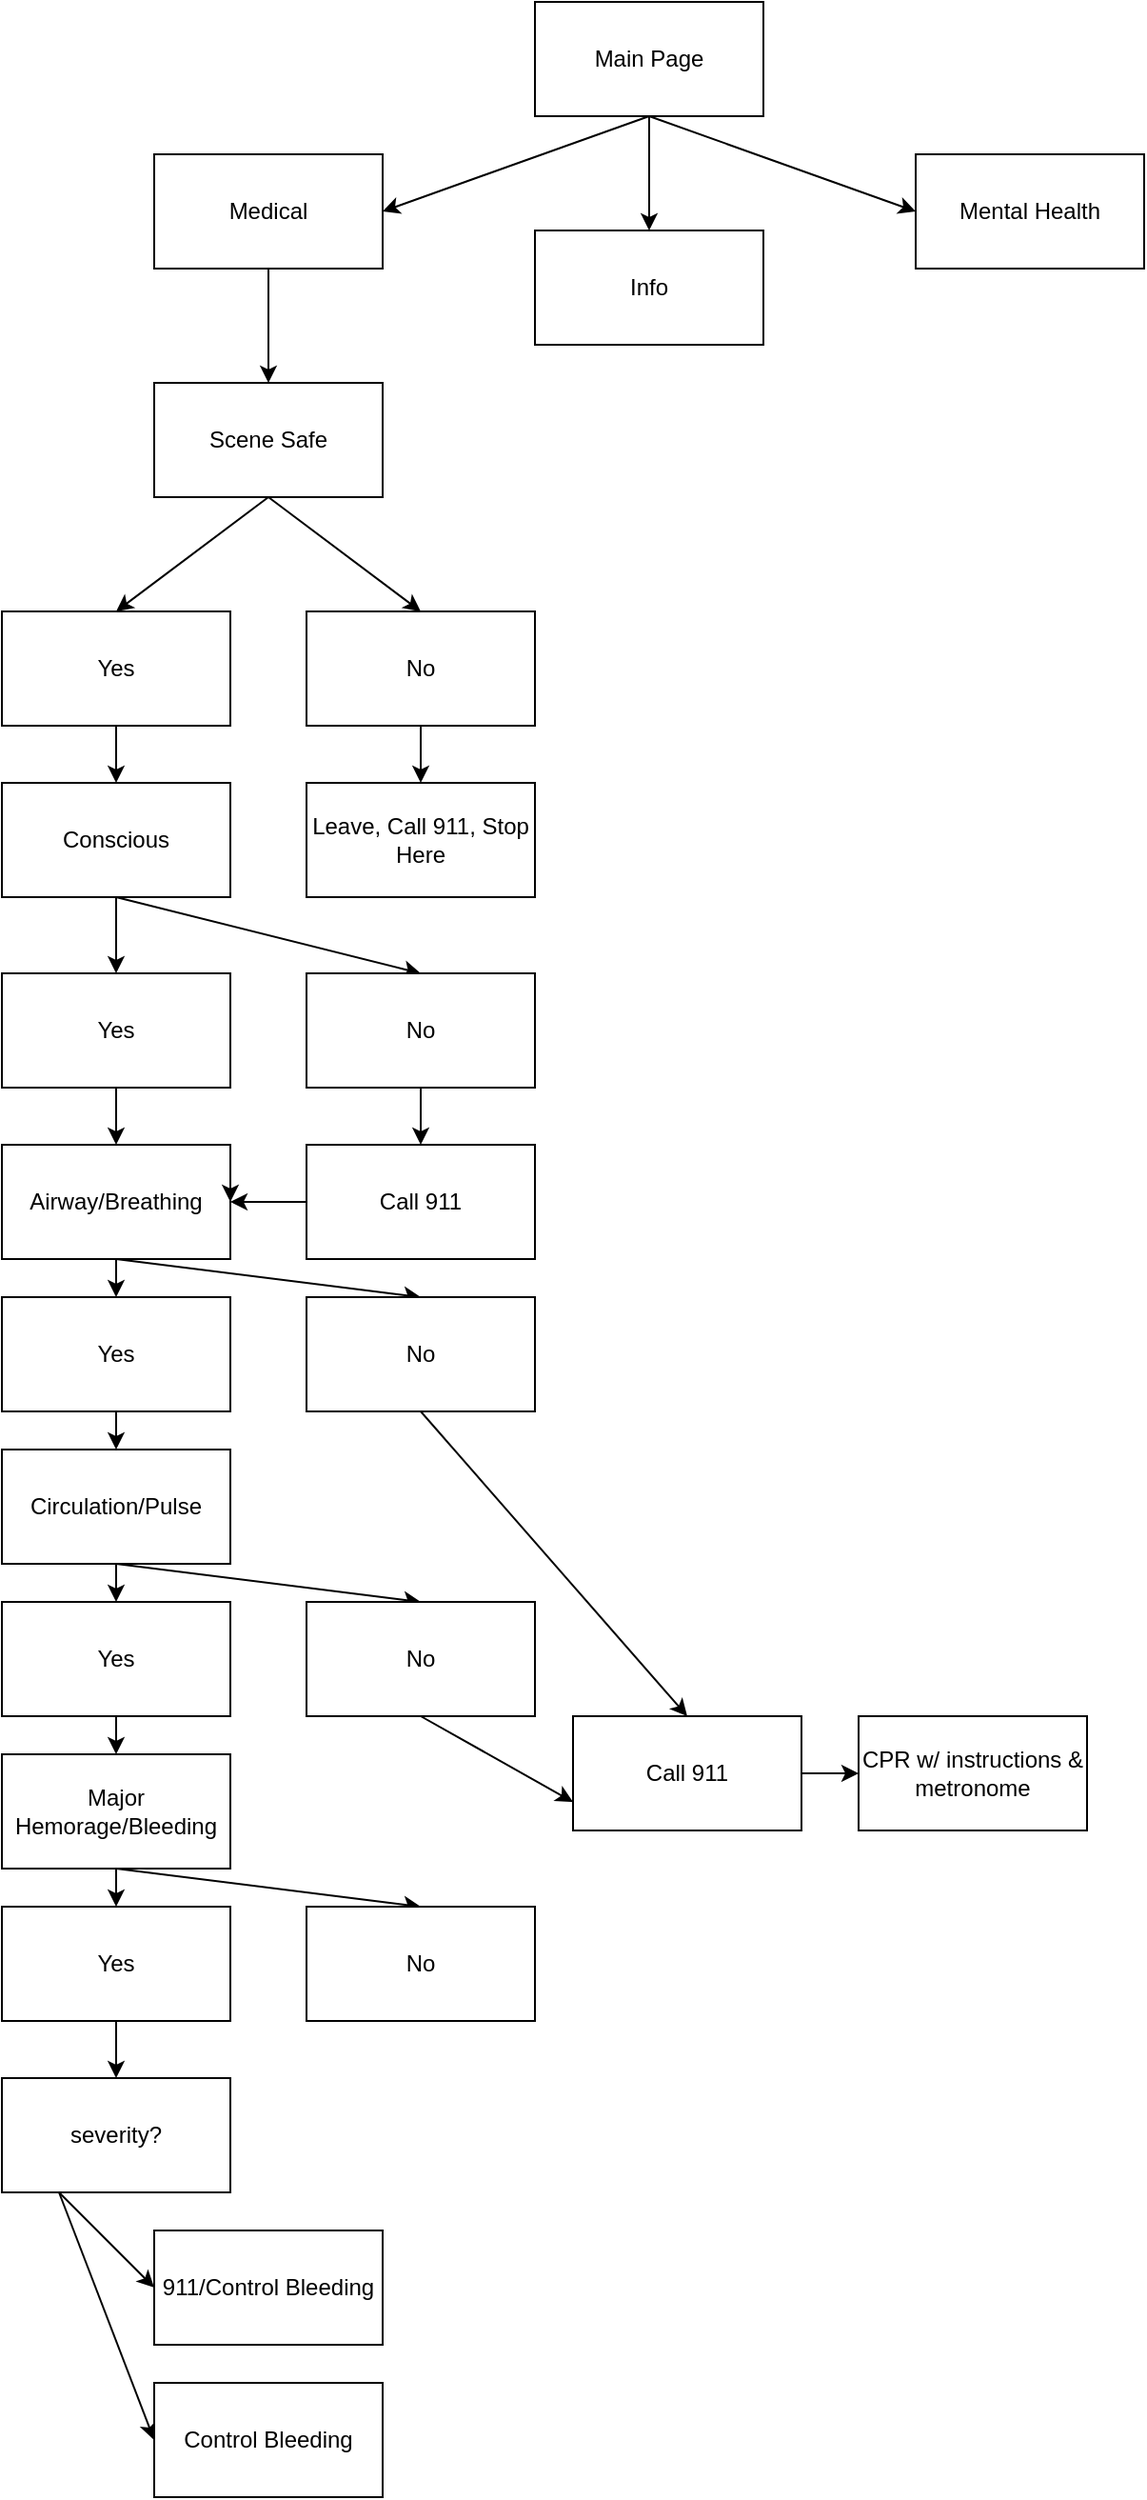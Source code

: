 <mxfile version="14.4.4" type="github">
  <diagram id="Jmt0tOEUqf-Zn0J5SS5X" name="Page-1">
    <mxGraphModel dx="862" dy="482" grid="1" gridSize="10" guides="1" tooltips="1" connect="1" arrows="1" fold="1" page="1" pageScale="1" pageWidth="850" pageHeight="1100" math="0" shadow="0">
      <root>
        <mxCell id="0" />
        <mxCell id="1" parent="0" />
        <mxCell id="mOSQkUv-fbBOUkvzw68a-9" style="edgeStyle=none;rounded=0;orthogonalLoop=1;jettySize=auto;html=1;exitX=0.5;exitY=1;exitDx=0;exitDy=0;entryX=0;entryY=0.5;entryDx=0;entryDy=0;" edge="1" parent="1" source="mOSQkUv-fbBOUkvzw68a-1" target="mOSQkUv-fbBOUkvzw68a-4">
          <mxGeometry relative="1" as="geometry" />
        </mxCell>
        <mxCell id="mOSQkUv-fbBOUkvzw68a-1" value="Main Page" style="rounded=0;whiteSpace=wrap;html=1;" vertex="1" parent="1">
          <mxGeometry x="360" y="40" width="120" height="60" as="geometry" />
        </mxCell>
        <mxCell id="mOSQkUv-fbBOUkvzw68a-12" style="edgeStyle=none;rounded=0;orthogonalLoop=1;jettySize=auto;html=1;exitX=0.5;exitY=1;exitDx=0;exitDy=0;entryX=0.5;entryY=0;entryDx=0;entryDy=0;" edge="1" parent="1" source="mOSQkUv-fbBOUkvzw68a-2" target="mOSQkUv-fbBOUkvzw68a-10">
          <mxGeometry relative="1" as="geometry" />
        </mxCell>
        <mxCell id="mOSQkUv-fbBOUkvzw68a-2" value="Medical" style="rounded=0;whiteSpace=wrap;html=1;" vertex="1" parent="1">
          <mxGeometry x="160" y="120" width="120" height="60" as="geometry" />
        </mxCell>
        <mxCell id="mOSQkUv-fbBOUkvzw68a-3" value="Info" style="rounded=0;whiteSpace=wrap;html=1;" vertex="1" parent="1">
          <mxGeometry x="360" y="160" width="120" height="60" as="geometry" />
        </mxCell>
        <mxCell id="mOSQkUv-fbBOUkvzw68a-4" value="Mental Health" style="rounded=0;whiteSpace=wrap;html=1;" vertex="1" parent="1">
          <mxGeometry x="560" y="120" width="120" height="60" as="geometry" />
        </mxCell>
        <mxCell id="mOSQkUv-fbBOUkvzw68a-5" value="" style="endArrow=classic;html=1;exitX=0.5;exitY=1;exitDx=0;exitDy=0;entryX=1;entryY=0.5;entryDx=0;entryDy=0;" edge="1" parent="1" source="mOSQkUv-fbBOUkvzw68a-1" target="mOSQkUv-fbBOUkvzw68a-2">
          <mxGeometry width="50" height="50" relative="1" as="geometry">
            <mxPoint x="400" y="300" as="sourcePoint" />
            <mxPoint x="450" y="250" as="targetPoint" />
          </mxGeometry>
        </mxCell>
        <mxCell id="mOSQkUv-fbBOUkvzw68a-6" value="" style="endArrow=classic;html=1;entryX=0.5;entryY=0;entryDx=0;entryDy=0;" edge="1" parent="1" target="mOSQkUv-fbBOUkvzw68a-3">
          <mxGeometry width="50" height="50" relative="1" as="geometry">
            <mxPoint x="420" y="100" as="sourcePoint" />
            <mxPoint x="450" y="250" as="targetPoint" />
          </mxGeometry>
        </mxCell>
        <mxCell id="mOSQkUv-fbBOUkvzw68a-18" style="edgeStyle=none;rounded=0;orthogonalLoop=1;jettySize=auto;html=1;exitX=0.5;exitY=1;exitDx=0;exitDy=0;entryX=0.5;entryY=0;entryDx=0;entryDy=0;" edge="1" parent="1" source="mOSQkUv-fbBOUkvzw68a-10" target="mOSQkUv-fbBOUkvzw68a-14">
          <mxGeometry relative="1" as="geometry" />
        </mxCell>
        <mxCell id="mOSQkUv-fbBOUkvzw68a-19" style="edgeStyle=none;rounded=0;orthogonalLoop=1;jettySize=auto;html=1;exitX=0.5;exitY=1;exitDx=0;exitDy=0;entryX=0.5;entryY=0;entryDx=0;entryDy=0;" edge="1" parent="1" source="mOSQkUv-fbBOUkvzw68a-10" target="mOSQkUv-fbBOUkvzw68a-13">
          <mxGeometry relative="1" as="geometry" />
        </mxCell>
        <mxCell id="mOSQkUv-fbBOUkvzw68a-10" value="Scene Safe" style="rounded=0;whiteSpace=wrap;html=1;" vertex="1" parent="1">
          <mxGeometry x="160" y="240" width="120" height="60" as="geometry" />
        </mxCell>
        <mxCell id="mOSQkUv-fbBOUkvzw68a-21" style="edgeStyle=none;rounded=0;orthogonalLoop=1;jettySize=auto;html=1;exitX=0.5;exitY=1;exitDx=0;exitDy=0;entryX=0.5;entryY=0;entryDx=0;entryDy=0;" edge="1" parent="1" source="mOSQkUv-fbBOUkvzw68a-13" target="mOSQkUv-fbBOUkvzw68a-20">
          <mxGeometry relative="1" as="geometry" />
        </mxCell>
        <mxCell id="mOSQkUv-fbBOUkvzw68a-13" value="Yes" style="rounded=0;whiteSpace=wrap;html=1;" vertex="1" parent="1">
          <mxGeometry x="80" y="360" width="120" height="60" as="geometry" />
        </mxCell>
        <mxCell id="mOSQkUv-fbBOUkvzw68a-17" style="edgeStyle=none;rounded=0;orthogonalLoop=1;jettySize=auto;html=1;exitX=0.5;exitY=1;exitDx=0;exitDy=0;" edge="1" parent="1" source="mOSQkUv-fbBOUkvzw68a-14" target="mOSQkUv-fbBOUkvzw68a-15">
          <mxGeometry relative="1" as="geometry" />
        </mxCell>
        <mxCell id="mOSQkUv-fbBOUkvzw68a-14" value="No" style="rounded=0;whiteSpace=wrap;html=1;" vertex="1" parent="1">
          <mxGeometry x="240" y="360" width="120" height="60" as="geometry" />
        </mxCell>
        <mxCell id="mOSQkUv-fbBOUkvzw68a-15" value="Leave, Call 911, Stop Here" style="rounded=0;whiteSpace=wrap;html=1;" vertex="1" parent="1">
          <mxGeometry x="240" y="450" width="120" height="60" as="geometry" />
        </mxCell>
        <mxCell id="mOSQkUv-fbBOUkvzw68a-24" style="edgeStyle=none;rounded=0;orthogonalLoop=1;jettySize=auto;html=1;exitX=0.5;exitY=1;exitDx=0;exitDy=0;entryX=0.5;entryY=0;entryDx=0;entryDy=0;" edge="1" parent="1" source="mOSQkUv-fbBOUkvzw68a-20" target="mOSQkUv-fbBOUkvzw68a-22">
          <mxGeometry relative="1" as="geometry" />
        </mxCell>
        <mxCell id="mOSQkUv-fbBOUkvzw68a-25" style="edgeStyle=none;rounded=0;orthogonalLoop=1;jettySize=auto;html=1;exitX=0.5;exitY=1;exitDx=0;exitDy=0;entryX=0.5;entryY=0;entryDx=0;entryDy=0;" edge="1" parent="1" source="mOSQkUv-fbBOUkvzw68a-20" target="mOSQkUv-fbBOUkvzw68a-23">
          <mxGeometry relative="1" as="geometry" />
        </mxCell>
        <mxCell id="mOSQkUv-fbBOUkvzw68a-20" value="Conscious" style="rounded=0;whiteSpace=wrap;html=1;" vertex="1" parent="1">
          <mxGeometry x="80" y="450" width="120" height="60" as="geometry" />
        </mxCell>
        <mxCell id="mOSQkUv-fbBOUkvzw68a-36" style="edgeStyle=none;rounded=0;orthogonalLoop=1;jettySize=auto;html=1;exitX=0.5;exitY=1;exitDx=0;exitDy=0;" edge="1" parent="1" source="mOSQkUv-fbBOUkvzw68a-22" target="mOSQkUv-fbBOUkvzw68a-27">
          <mxGeometry relative="1" as="geometry" />
        </mxCell>
        <mxCell id="mOSQkUv-fbBOUkvzw68a-22" value="Yes" style="rounded=0;whiteSpace=wrap;html=1;" vertex="1" parent="1">
          <mxGeometry x="80" y="550" width="120" height="60" as="geometry" />
        </mxCell>
        <mxCell id="mOSQkUv-fbBOUkvzw68a-34" style="edgeStyle=none;rounded=0;orthogonalLoop=1;jettySize=auto;html=1;exitX=0.5;exitY=1;exitDx=0;exitDy=0;entryX=0.5;entryY=0;entryDx=0;entryDy=0;" edge="1" parent="1" source="mOSQkUv-fbBOUkvzw68a-23" target="mOSQkUv-fbBOUkvzw68a-26">
          <mxGeometry relative="1" as="geometry" />
        </mxCell>
        <mxCell id="mOSQkUv-fbBOUkvzw68a-23" value="No" style="rounded=0;whiteSpace=wrap;html=1;" vertex="1" parent="1">
          <mxGeometry x="240" y="550" width="120" height="60" as="geometry" />
        </mxCell>
        <mxCell id="mOSQkUv-fbBOUkvzw68a-35" style="edgeStyle=none;rounded=0;orthogonalLoop=1;jettySize=auto;html=1;exitX=0;exitY=0.5;exitDx=0;exitDy=0;entryX=1;entryY=0.5;entryDx=0;entryDy=0;" edge="1" parent="1" source="mOSQkUv-fbBOUkvzw68a-26" target="mOSQkUv-fbBOUkvzw68a-27">
          <mxGeometry relative="1" as="geometry" />
        </mxCell>
        <mxCell id="mOSQkUv-fbBOUkvzw68a-26" value="Call 911" style="rounded=0;whiteSpace=wrap;html=1;" vertex="1" parent="1">
          <mxGeometry x="240" y="640" width="120" height="60" as="geometry" />
        </mxCell>
        <mxCell id="mOSQkUv-fbBOUkvzw68a-41" style="edgeStyle=none;rounded=0;orthogonalLoop=1;jettySize=auto;html=1;exitX=0.5;exitY=1;exitDx=0;exitDy=0;entryX=0.5;entryY=0;entryDx=0;entryDy=0;" edge="1" parent="1" source="mOSQkUv-fbBOUkvzw68a-27" target="mOSQkUv-fbBOUkvzw68a-39">
          <mxGeometry relative="1" as="geometry" />
        </mxCell>
        <mxCell id="mOSQkUv-fbBOUkvzw68a-42" style="edgeStyle=none;rounded=0;orthogonalLoop=1;jettySize=auto;html=1;exitX=0.5;exitY=1;exitDx=0;exitDy=0;entryX=0.5;entryY=0;entryDx=0;entryDy=0;" edge="1" parent="1" source="mOSQkUv-fbBOUkvzw68a-27" target="mOSQkUv-fbBOUkvzw68a-38">
          <mxGeometry relative="1" as="geometry" />
        </mxCell>
        <mxCell id="mOSQkUv-fbBOUkvzw68a-27" value="Airway/Breathing" style="rounded=0;whiteSpace=wrap;html=1;" vertex="1" parent="1">
          <mxGeometry x="80" y="640" width="120" height="60" as="geometry" />
        </mxCell>
        <mxCell id="mOSQkUv-fbBOUkvzw68a-45" style="edgeStyle=none;rounded=0;orthogonalLoop=1;jettySize=auto;html=1;exitX=0.5;exitY=1;exitDx=0;exitDy=0;entryX=0.5;entryY=0;entryDx=0;entryDy=0;" edge="1" parent="1" source="mOSQkUv-fbBOUkvzw68a-28" target="mOSQkUv-fbBOUkvzw68a-43">
          <mxGeometry relative="1" as="geometry" />
        </mxCell>
        <mxCell id="mOSQkUv-fbBOUkvzw68a-46" style="edgeStyle=none;rounded=0;orthogonalLoop=1;jettySize=auto;html=1;exitX=0.5;exitY=1;exitDx=0;exitDy=0;entryX=0.5;entryY=0;entryDx=0;entryDy=0;" edge="1" parent="1" source="mOSQkUv-fbBOUkvzw68a-28" target="mOSQkUv-fbBOUkvzw68a-44">
          <mxGeometry relative="1" as="geometry" />
        </mxCell>
        <mxCell id="mOSQkUv-fbBOUkvzw68a-28" value="Circulation/Pulse" style="rounded=0;whiteSpace=wrap;html=1;" vertex="1" parent="1">
          <mxGeometry x="80" y="800" width="120" height="60" as="geometry" />
        </mxCell>
        <mxCell id="mOSQkUv-fbBOUkvzw68a-56" style="edgeStyle=none;rounded=0;orthogonalLoop=1;jettySize=auto;html=1;exitX=0.5;exitY=1;exitDx=0;exitDy=0;entryX=0.5;entryY=0;entryDx=0;entryDy=0;" edge="1" parent="1" source="mOSQkUv-fbBOUkvzw68a-29" target="mOSQkUv-fbBOUkvzw68a-54">
          <mxGeometry relative="1" as="geometry" />
        </mxCell>
        <mxCell id="mOSQkUv-fbBOUkvzw68a-57" style="edgeStyle=none;rounded=0;orthogonalLoop=1;jettySize=auto;html=1;exitX=0.5;exitY=1;exitDx=0;exitDy=0;entryX=0.5;entryY=0;entryDx=0;entryDy=0;" edge="1" parent="1" source="mOSQkUv-fbBOUkvzw68a-29" target="mOSQkUv-fbBOUkvzw68a-55">
          <mxGeometry relative="1" as="geometry" />
        </mxCell>
        <mxCell id="mOSQkUv-fbBOUkvzw68a-29" value="Major Hemorage/Bleeding" style="rounded=0;whiteSpace=wrap;html=1;" vertex="1" parent="1">
          <mxGeometry x="80" y="960" width="120" height="60" as="geometry" />
        </mxCell>
        <mxCell id="mOSQkUv-fbBOUkvzw68a-51" style="edgeStyle=none;rounded=0;orthogonalLoop=1;jettySize=auto;html=1;exitX=1;exitY=0.5;exitDx=0;exitDy=0;entryX=0;entryY=0.5;entryDx=0;entryDy=0;" edge="1" parent="1" source="mOSQkUv-fbBOUkvzw68a-31" target="mOSQkUv-fbBOUkvzw68a-50">
          <mxGeometry relative="1" as="geometry" />
        </mxCell>
        <mxCell id="mOSQkUv-fbBOUkvzw68a-31" value="&lt;span&gt;Call 911&lt;/span&gt;" style="rounded=0;whiteSpace=wrap;html=1;" vertex="1" parent="1">
          <mxGeometry x="380" y="940" width="120" height="60" as="geometry" />
        </mxCell>
        <mxCell id="mOSQkUv-fbBOUkvzw68a-37" style="edgeStyle=none;rounded=0;orthogonalLoop=1;jettySize=auto;html=1;exitX=1;exitY=0.25;exitDx=0;exitDy=0;entryX=1;entryY=0.5;entryDx=0;entryDy=0;" edge="1" parent="1" source="mOSQkUv-fbBOUkvzw68a-27" target="mOSQkUv-fbBOUkvzw68a-27">
          <mxGeometry relative="1" as="geometry" />
        </mxCell>
        <mxCell id="mOSQkUv-fbBOUkvzw68a-52" style="edgeStyle=none;rounded=0;orthogonalLoop=1;jettySize=auto;html=1;exitX=0.5;exitY=1;exitDx=0;exitDy=0;entryX=0.5;entryY=0;entryDx=0;entryDy=0;" edge="1" parent="1" source="mOSQkUv-fbBOUkvzw68a-38" target="mOSQkUv-fbBOUkvzw68a-28">
          <mxGeometry relative="1" as="geometry" />
        </mxCell>
        <mxCell id="mOSQkUv-fbBOUkvzw68a-38" value="Yes" style="rounded=0;whiteSpace=wrap;html=1;" vertex="1" parent="1">
          <mxGeometry x="80" y="720" width="120" height="60" as="geometry" />
        </mxCell>
        <mxCell id="mOSQkUv-fbBOUkvzw68a-49" style="edgeStyle=none;rounded=0;orthogonalLoop=1;jettySize=auto;html=1;exitX=0.5;exitY=1;exitDx=0;exitDy=0;entryX=0.5;entryY=0;entryDx=0;entryDy=0;" edge="1" parent="1" source="mOSQkUv-fbBOUkvzw68a-39" target="mOSQkUv-fbBOUkvzw68a-31">
          <mxGeometry relative="1" as="geometry" />
        </mxCell>
        <mxCell id="mOSQkUv-fbBOUkvzw68a-39" value="No" style="rounded=0;whiteSpace=wrap;html=1;" vertex="1" parent="1">
          <mxGeometry x="240" y="720" width="120" height="60" as="geometry" />
        </mxCell>
        <mxCell id="mOSQkUv-fbBOUkvzw68a-53" style="edgeStyle=none;rounded=0;orthogonalLoop=1;jettySize=auto;html=1;exitX=0.5;exitY=1;exitDx=0;exitDy=0;entryX=0.5;entryY=0;entryDx=0;entryDy=0;" edge="1" parent="1" source="mOSQkUv-fbBOUkvzw68a-43" target="mOSQkUv-fbBOUkvzw68a-29">
          <mxGeometry relative="1" as="geometry" />
        </mxCell>
        <mxCell id="mOSQkUv-fbBOUkvzw68a-43" value="Yes" style="rounded=0;whiteSpace=wrap;html=1;" vertex="1" parent="1">
          <mxGeometry x="80" y="880" width="120" height="60" as="geometry" />
        </mxCell>
        <mxCell id="mOSQkUv-fbBOUkvzw68a-47" style="edgeStyle=none;rounded=0;orthogonalLoop=1;jettySize=auto;html=1;exitX=0.5;exitY=1;exitDx=0;exitDy=0;entryX=0;entryY=0.75;entryDx=0;entryDy=0;" edge="1" parent="1" source="mOSQkUv-fbBOUkvzw68a-44" target="mOSQkUv-fbBOUkvzw68a-31">
          <mxGeometry relative="1" as="geometry" />
        </mxCell>
        <mxCell id="mOSQkUv-fbBOUkvzw68a-44" value="No" style="rounded=0;whiteSpace=wrap;html=1;" vertex="1" parent="1">
          <mxGeometry x="240" y="880" width="120" height="60" as="geometry" />
        </mxCell>
        <mxCell id="mOSQkUv-fbBOUkvzw68a-50" value="CPR w/ instructions &amp;amp; metronome" style="rounded=0;whiteSpace=wrap;html=1;" vertex="1" parent="1">
          <mxGeometry x="530" y="940" width="120" height="60" as="geometry" />
        </mxCell>
        <mxCell id="mOSQkUv-fbBOUkvzw68a-59" style="edgeStyle=none;rounded=0;orthogonalLoop=1;jettySize=auto;html=1;exitX=0.5;exitY=1;exitDx=0;exitDy=0;entryX=0.5;entryY=0;entryDx=0;entryDy=0;" edge="1" parent="1" source="mOSQkUv-fbBOUkvzw68a-54" target="mOSQkUv-fbBOUkvzw68a-58">
          <mxGeometry relative="1" as="geometry" />
        </mxCell>
        <mxCell id="mOSQkUv-fbBOUkvzw68a-54" value="Yes" style="rounded=0;whiteSpace=wrap;html=1;" vertex="1" parent="1">
          <mxGeometry x="80" y="1040" width="120" height="60" as="geometry" />
        </mxCell>
        <mxCell id="mOSQkUv-fbBOUkvzw68a-55" value="No" style="rounded=0;whiteSpace=wrap;html=1;" vertex="1" parent="1">
          <mxGeometry x="240" y="1040" width="120" height="60" as="geometry" />
        </mxCell>
        <mxCell id="mOSQkUv-fbBOUkvzw68a-62" style="edgeStyle=none;rounded=0;orthogonalLoop=1;jettySize=auto;html=1;exitX=0.25;exitY=1;exitDx=0;exitDy=0;entryX=0;entryY=0.5;entryDx=0;entryDy=0;" edge="1" parent="1" source="mOSQkUv-fbBOUkvzw68a-58" target="mOSQkUv-fbBOUkvzw68a-60">
          <mxGeometry relative="1" as="geometry" />
        </mxCell>
        <mxCell id="mOSQkUv-fbBOUkvzw68a-63" style="edgeStyle=none;rounded=0;orthogonalLoop=1;jettySize=auto;html=1;exitX=0.25;exitY=1;exitDx=0;exitDy=0;entryX=0;entryY=0.5;entryDx=0;entryDy=0;" edge="1" parent="1" source="mOSQkUv-fbBOUkvzw68a-58" target="mOSQkUv-fbBOUkvzw68a-61">
          <mxGeometry relative="1" as="geometry" />
        </mxCell>
        <mxCell id="mOSQkUv-fbBOUkvzw68a-58" value="severity?" style="rounded=0;whiteSpace=wrap;html=1;" vertex="1" parent="1">
          <mxGeometry x="80" y="1130" width="120" height="60" as="geometry" />
        </mxCell>
        <mxCell id="mOSQkUv-fbBOUkvzw68a-60" value="911/Control Bleeding" style="rounded=0;whiteSpace=wrap;html=1;" vertex="1" parent="1">
          <mxGeometry x="160" y="1210" width="120" height="60" as="geometry" />
        </mxCell>
        <mxCell id="mOSQkUv-fbBOUkvzw68a-61" value="Control Bleeding" style="rounded=0;whiteSpace=wrap;html=1;" vertex="1" parent="1">
          <mxGeometry x="160" y="1290" width="120" height="60" as="geometry" />
        </mxCell>
      </root>
    </mxGraphModel>
  </diagram>
</mxfile>
